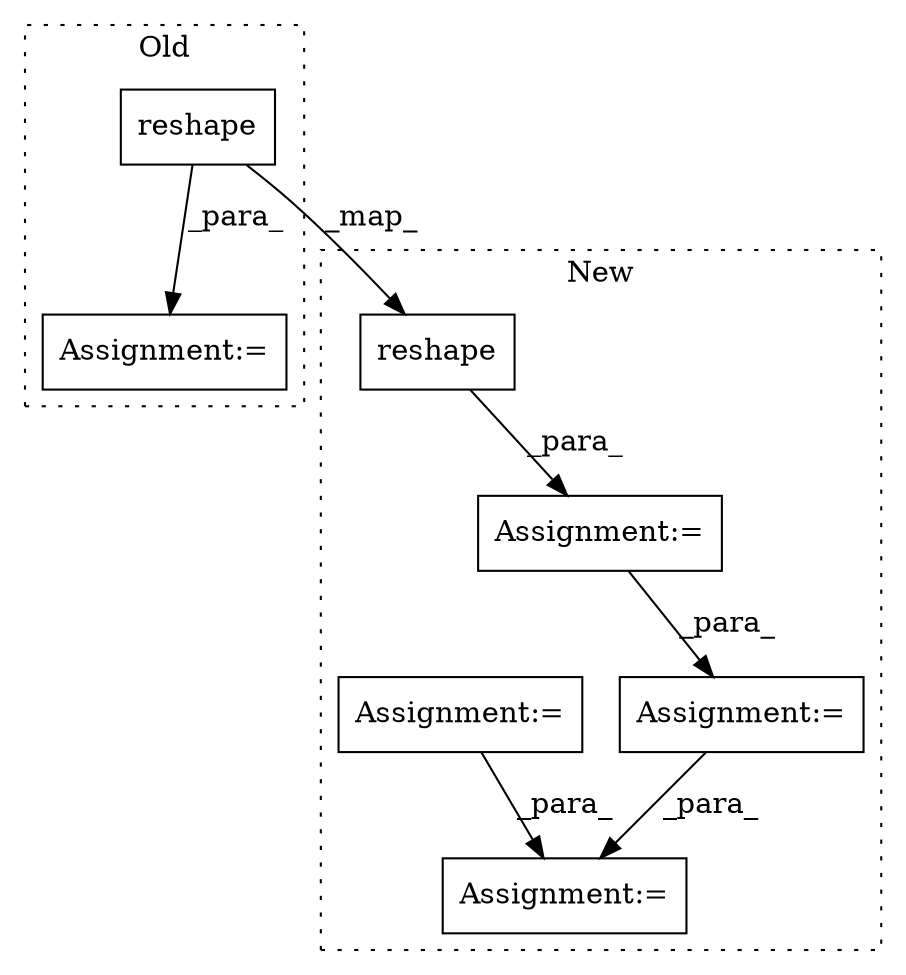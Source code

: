digraph G {
subgraph cluster0 {
1 [label="reshape" a="32" s="5108,5118" l="8,1" shape="box"];
4 [label="Assignment:=" a="7" s="5247" l="1" shape="box"];
label = "Old";
style="dotted";
}
subgraph cluster1 {
2 [label="reshape" a="32" s="5136,5203" l="13,2" shape="box"];
3 [label="Assignment:=" a="7" s="5441" l="2" shape="box"];
5 [label="Assignment:=" a="7" s="5366" l="1" shape="box"];
6 [label="Assignment:=" a="7" s="5262" l="1" shape="box"];
7 [label="Assignment:=" a="7" s="5120" l="1" shape="box"];
label = "New";
style="dotted";
}
1 -> 2 [label="_map_"];
1 -> 4 [label="_para_"];
2 -> 7 [label="_para_"];
5 -> 3 [label="_para_"];
6 -> 3 [label="_para_"];
7 -> 6 [label="_para_"];
}